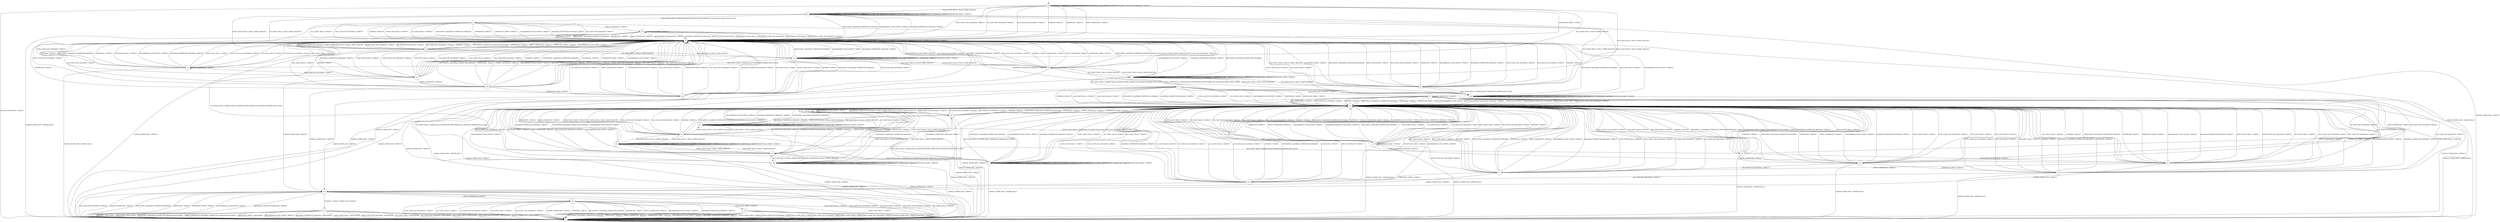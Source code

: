 digraph g {

	s0 [shape="circle" label="s0"];
	s1 [shape="circle" label="s1"];
	s2 [shape="circle" label="s2"];
	s3 [shape="circle" label="s3"];
	s4 [shape="circle" label="s4"];
	s5 [shape="circle" label="s5"];
	s6 [shape="circle" label="s6"];
	s7 [shape="circle" label="s7"];
	s8 [shape="circle" label="s8"];
	s9 [shape="circle" label="s9"];
	s10 [shape="circle" label="s10"];
	s11 [shape="circle" label="s11"];
	s12 [shape="circle" label="s12"];
	s13 [shape="circle" label="s13"];
	s14 [shape="circle" label="s14"];
	s15 [shape="circle" label="s15"];
	s16 [shape="circle" label="s16"];
	s17 [shape="circle" label="s17"];
	s18 [shape="circle" label="s18"];
	s19 [shape="circle" label="s19"];
	s20 [shape="circle" label="s20"];
	s21 [shape="circle" label="s21"];
	s22 [shape="circle" label="s22"];
	s23 [shape="circle" label="s23"];
	s24 [shape="circle" label="s24"];
	s25 [shape="circle" label="s25"];
	s26 [shape="circle" label="s26"];
	s27 [shape="circle" label="s27"];
	s28 [shape="circle" label="s28"];
	s29 [shape="circle" label="s29"];
	s30 [shape="circle" label="s30"];
	s31 [shape="circle" label="s31"];
	s32 [shape="circle" label="s32"];
	s33 [shape="circle" label="s33"];
	s34 [shape="circle" label="s34"];
	s35 [shape="circle" label="s35"];
	s36 [shape="circle" label="s36"];
	s37 [shape="circle" label="s37"];
	s0 -> s2 [label="ECDH_CLIENT_HELLO / HELLO_VERIFY_REQUEST"];
	s0 -> s5 [label="ECDH_CLIENT_KEY_EXCHANGE / TIMEOUT"];
	s0 -> s3 [label="DH_CLIENT_HELLO / HELLO_VERIFY_REQUEST"];
	s0 -> s5 [label="DH_CLIENT_KEY_EXCHANGE / TIMEOUT"];
	s0 -> s10 [label="RSA_CLIENT_HELLO / HELLO_VERIFY_REQUEST"];
	s0 -> s5 [label="RSA_CLIENT_KEY_EXCHANGE / TIMEOUT"];
	s0 -> s1 [label="CHANGE_CIPHER_SPEC / TIMEOUT"];
	s0 -> s5 [label="FINISHED / TIMEOUT"];
	s0 -> s0 [label="APPLICATION / Alert(FATAL,UNEXPECTED_MESSAGE)"];
	s0 -> s5 [label="CERTIFICATE / TIMEOUT"];
	s0 -> s5 [label="EMPTY_CERTIFICATE / TIMEOUT"];
	s0 -> s5 [label="CERTIFICATE_VERIFY / TIMEOUT"];
	s0 -> s0 [label="Alert(WARNING,CLOSE_NOTIFY) / TIMEOUT"];
	s0 -> s0 [label="Alert(FATAL,UNEXPECTED_MESSAGE) / TIMEOUT"];
	s1 -> s1 [label="ECDH_CLIENT_HELLO / TIMEOUT"];
	s1 -> s1 [label="ECDH_CLIENT_KEY_EXCHANGE / TIMEOUT"];
	s1 -> s1 [label="DH_CLIENT_HELLO / TIMEOUT"];
	s1 -> s1 [label="DH_CLIENT_KEY_EXCHANGE / TIMEOUT"];
	s1 -> s1 [label="RSA_CLIENT_HELLO / TIMEOUT"];
	s1 -> s1 [label="RSA_CLIENT_KEY_EXCHANGE / TIMEOUT"];
	s1 -> s1 [label="CHANGE_CIPHER_SPEC / TIMEOUT"];
	s1 -> s1 [label="FINISHED / TIMEOUT"];
	s1 -> s1 [label="APPLICATION / TIMEOUT"];
	s1 -> s1 [label="CERTIFICATE / TIMEOUT"];
	s1 -> s1 [label="EMPTY_CERTIFICATE / TIMEOUT"];
	s1 -> s1 [label="CERTIFICATE_VERIFY / TIMEOUT"];
	s1 -> s1 [label="Alert(WARNING,CLOSE_NOTIFY) / TIMEOUT"];
	s1 -> s1 [label="Alert(FATAL,UNEXPECTED_MESSAGE) / TIMEOUT"];
	s2 -> s4 [label="ECDH_CLIENT_HELLO / SERVER_HELLO,CERTIFICATE,ECDHE_SERVER_KEY_EXCHANGE,SERVER_HELLO_DONE"];
	s2 -> s2 [label="ECDH_CLIENT_KEY_EXCHANGE / TIMEOUT"];
	s2 -> s6 [label="DH_CLIENT_HELLO / HELLO_VERIFY_REQUEST"];
	s2 -> s2 [label="DH_CLIENT_KEY_EXCHANGE / TIMEOUT"];
	s2 -> s8 [label="RSA_CLIENT_HELLO / HELLO_VERIFY_REQUEST"];
	s2 -> s2 [label="RSA_CLIENT_KEY_EXCHANGE / TIMEOUT"];
	s2 -> s1 [label="CHANGE_CIPHER_SPEC / TIMEOUT"];
	s2 -> s2 [label="FINISHED / TIMEOUT"];
	s2 -> s5 [label="APPLICATION / Alert(FATAL,UNEXPECTED_MESSAGE)"];
	s2 -> s2 [label="CERTIFICATE / TIMEOUT"];
	s2 -> s2 [label="EMPTY_CERTIFICATE / TIMEOUT"];
	s2 -> s2 [label="CERTIFICATE_VERIFY / TIMEOUT"];
	s2 -> s5 [label="Alert(WARNING,CLOSE_NOTIFY) / TIMEOUT"];
	s2 -> s5 [label="Alert(FATAL,UNEXPECTED_MESSAGE) / TIMEOUT"];
	s3 -> s9 [label="ECDH_CLIENT_HELLO / HELLO_VERIFY_REQUEST"];
	s3 -> s3 [label="ECDH_CLIENT_KEY_EXCHANGE / TIMEOUT"];
	s3 -> s13 [label="DH_CLIENT_HELLO / SERVER_HELLO,CERTIFICATE,DHE_SERVER_KEY_EXCHANGE,SERVER_HELLO_DONE"];
	s3 -> s3 [label="DH_CLIENT_KEY_EXCHANGE / TIMEOUT"];
	s3 -> s8 [label="RSA_CLIENT_HELLO / HELLO_VERIFY_REQUEST"];
	s3 -> s3 [label="RSA_CLIENT_KEY_EXCHANGE / TIMEOUT"];
	s3 -> s1 [label="CHANGE_CIPHER_SPEC / TIMEOUT"];
	s3 -> s3 [label="FINISHED / TIMEOUT"];
	s3 -> s5 [label="APPLICATION / Alert(FATAL,UNEXPECTED_MESSAGE)"];
	s3 -> s3 [label="CERTIFICATE / TIMEOUT"];
	s3 -> s3 [label="EMPTY_CERTIFICATE / TIMEOUT"];
	s3 -> s3 [label="CERTIFICATE_VERIFY / TIMEOUT"];
	s3 -> s5 [label="Alert(WARNING,CLOSE_NOTIFY) / TIMEOUT"];
	s3 -> s5 [label="Alert(FATAL,UNEXPECTED_MESSAGE) / TIMEOUT"];
	s4 -> s5 [label="ECDH_CLIENT_HELLO / TIMEOUT"];
	s4 -> s11 [label="ECDH_CLIENT_KEY_EXCHANGE / TIMEOUT"];
	s4 -> s5 [label="DH_CLIENT_HELLO / TIMEOUT"];
	s4 -> s5 [label="DH_CLIENT_KEY_EXCHANGE / TIMEOUT"];
	s4 -> s5 [label="RSA_CLIENT_HELLO / TIMEOUT"];
	s4 -> s5 [label="RSA_CLIENT_KEY_EXCHANGE / TIMEOUT"];
	s4 -> s1 [label="CHANGE_CIPHER_SPEC / SERVER_HELLO"];
	s4 -> s5 [label="FINISHED / TIMEOUT"];
	s4 -> s5 [label="APPLICATION / Alert(FATAL,UNEXPECTED_MESSAGE)"];
	s4 -> s5 [label="CERTIFICATE / TIMEOUT"];
	s4 -> s20 [label="EMPTY_CERTIFICATE / TIMEOUT"];
	s4 -> s5 [label="CERTIFICATE_VERIFY / TIMEOUT"];
	s4 -> s5 [label="Alert(WARNING,CLOSE_NOTIFY) / TIMEOUT"];
	s4 -> s5 [label="Alert(FATAL,UNEXPECTED_MESSAGE) / TIMEOUT"];
	s5 -> s9 [label="ECDH_CLIENT_HELLO / HELLO_VERIFY_REQUEST"];
	s5 -> s5 [label="ECDH_CLIENT_KEY_EXCHANGE / TIMEOUT"];
	s5 -> s6 [label="DH_CLIENT_HELLO / HELLO_VERIFY_REQUEST"];
	s5 -> s5 [label="DH_CLIENT_KEY_EXCHANGE / TIMEOUT"];
	s5 -> s8 [label="RSA_CLIENT_HELLO / HELLO_VERIFY_REQUEST"];
	s5 -> s5 [label="RSA_CLIENT_KEY_EXCHANGE / TIMEOUT"];
	s5 -> s1 [label="CHANGE_CIPHER_SPEC / TIMEOUT"];
	s5 -> s5 [label="FINISHED / TIMEOUT"];
	s5 -> s5 [label="APPLICATION / Alert(FATAL,UNEXPECTED_MESSAGE)"];
	s5 -> s5 [label="CERTIFICATE / TIMEOUT"];
	s5 -> s5 [label="EMPTY_CERTIFICATE / TIMEOUT"];
	s5 -> s5 [label="CERTIFICATE_VERIFY / TIMEOUT"];
	s5 -> s5 [label="Alert(WARNING,CLOSE_NOTIFY) / TIMEOUT"];
	s5 -> s5 [label="Alert(FATAL,UNEXPECTED_MESSAGE) / TIMEOUT"];
	s6 -> s2 [label="ECDH_CLIENT_HELLO / HELLO_VERIFY_REQUEST"];
	s6 -> s5 [label="ECDH_CLIENT_KEY_EXCHANGE / TIMEOUT"];
	s6 -> s7 [label="DH_CLIENT_HELLO / SERVER_HELLO,CERTIFICATE,DHE_SERVER_KEY_EXCHANGE,SERVER_HELLO_DONE"];
	s6 -> s5 [label="DH_CLIENT_KEY_EXCHANGE / TIMEOUT"];
	s6 -> s10 [label="RSA_CLIENT_HELLO / HELLO_VERIFY_REQUEST"];
	s6 -> s5 [label="RSA_CLIENT_KEY_EXCHANGE / TIMEOUT"];
	s6 -> s1 [label="CHANGE_CIPHER_SPEC / TIMEOUT"];
	s6 -> s5 [label="FINISHED / TIMEOUT"];
	s6 -> s5 [label="APPLICATION / Alert(FATAL,UNEXPECTED_MESSAGE)"];
	s6 -> s5 [label="CERTIFICATE / TIMEOUT"];
	s6 -> s5 [label="EMPTY_CERTIFICATE / TIMEOUT"];
	s6 -> s5 [label="CERTIFICATE_VERIFY / TIMEOUT"];
	s6 -> s5 [label="Alert(WARNING,CLOSE_NOTIFY) / TIMEOUT"];
	s6 -> s5 [label="Alert(FATAL,UNEXPECTED_MESSAGE) / TIMEOUT"];
	s7 -> s23 [label="ECDH_CLIENT_HELLO / TIMEOUT"];
	s7 -> s7 [label="ECDH_CLIENT_KEY_EXCHANGE / TIMEOUT"];
	s7 -> s23 [label="DH_CLIENT_HELLO / TIMEOUT"];
	s7 -> s7 [label="DH_CLIENT_KEY_EXCHANGE / TIMEOUT"];
	s7 -> s23 [label="RSA_CLIENT_HELLO / TIMEOUT"];
	s7 -> s7 [label="RSA_CLIENT_KEY_EXCHANGE / TIMEOUT"];
	s7 -> s1 [label="CHANGE_CIPHER_SPEC / SERVER_HELLO"];
	s7 -> s7 [label="FINISHED / TIMEOUT"];
	s7 -> s23 [label="APPLICATION / Alert(FATAL,UNEXPECTED_MESSAGE)"];
	s7 -> s7 [label="CERTIFICATE / TIMEOUT"];
	s7 -> s7 [label="EMPTY_CERTIFICATE / TIMEOUT"];
	s7 -> s7 [label="CERTIFICATE_VERIFY / TIMEOUT"];
	s7 -> s23 [label="Alert(WARNING,CLOSE_NOTIFY) / TIMEOUT"];
	s7 -> s23 [label="Alert(FATAL,UNEXPECTED_MESSAGE) / TIMEOUT"];
	s8 -> s2 [label="ECDH_CLIENT_HELLO / HELLO_VERIFY_REQUEST"];
	s8 -> s5 [label="ECDH_CLIENT_KEY_EXCHANGE / TIMEOUT"];
	s8 -> s3 [label="DH_CLIENT_HELLO / HELLO_VERIFY_REQUEST"];
	s8 -> s5 [label="DH_CLIENT_KEY_EXCHANGE / TIMEOUT"];
	s8 -> s36 [label="RSA_CLIENT_HELLO / SERVER_HELLO,CERTIFICATE,SERVER_HELLO_DONE"];
	s8 -> s5 [label="RSA_CLIENT_KEY_EXCHANGE / TIMEOUT"];
	s8 -> s1 [label="CHANGE_CIPHER_SPEC / TIMEOUT"];
	s8 -> s5 [label="FINISHED / TIMEOUT"];
	s8 -> s5 [label="APPLICATION / Alert(FATAL,UNEXPECTED_MESSAGE)"];
	s8 -> s5 [label="CERTIFICATE / TIMEOUT"];
	s8 -> s5 [label="EMPTY_CERTIFICATE / TIMEOUT"];
	s8 -> s5 [label="CERTIFICATE_VERIFY / TIMEOUT"];
	s8 -> s5 [label="Alert(WARNING,CLOSE_NOTIFY) / TIMEOUT"];
	s8 -> s5 [label="Alert(FATAL,UNEXPECTED_MESSAGE) / TIMEOUT"];
	s9 -> s36 [label="ECDH_CLIENT_HELLO / SERVER_HELLO,CERTIFICATE,ECDHE_SERVER_KEY_EXCHANGE,SERVER_HELLO_DONE"];
	s9 -> s5 [label="ECDH_CLIENT_KEY_EXCHANGE / TIMEOUT"];
	s9 -> s3 [label="DH_CLIENT_HELLO / HELLO_VERIFY_REQUEST"];
	s9 -> s5 [label="DH_CLIENT_KEY_EXCHANGE / TIMEOUT"];
	s9 -> s10 [label="RSA_CLIENT_HELLO / HELLO_VERIFY_REQUEST"];
	s9 -> s5 [label="RSA_CLIENT_KEY_EXCHANGE / TIMEOUT"];
	s9 -> s1 [label="CHANGE_CIPHER_SPEC / TIMEOUT"];
	s9 -> s5 [label="FINISHED / TIMEOUT"];
	s9 -> s5 [label="APPLICATION / Alert(FATAL,UNEXPECTED_MESSAGE)"];
	s9 -> s5 [label="CERTIFICATE / TIMEOUT"];
	s9 -> s5 [label="EMPTY_CERTIFICATE / TIMEOUT"];
	s9 -> s5 [label="CERTIFICATE_VERIFY / TIMEOUT"];
	s9 -> s5 [label="Alert(WARNING,CLOSE_NOTIFY) / TIMEOUT"];
	s9 -> s5 [label="Alert(FATAL,UNEXPECTED_MESSAGE) / TIMEOUT"];
	s10 -> s9 [label="ECDH_CLIENT_HELLO / HELLO_VERIFY_REQUEST"];
	s10 -> s10 [label="ECDH_CLIENT_KEY_EXCHANGE / TIMEOUT"];
	s10 -> s6 [label="DH_CLIENT_HELLO / HELLO_VERIFY_REQUEST"];
	s10 -> s10 [label="DH_CLIENT_KEY_EXCHANGE / TIMEOUT"];
	s10 -> s12 [label="RSA_CLIENT_HELLO / SERVER_HELLO,CERTIFICATE,SERVER_HELLO_DONE"];
	s10 -> s10 [label="RSA_CLIENT_KEY_EXCHANGE / TIMEOUT"];
	s10 -> s1 [label="CHANGE_CIPHER_SPEC / TIMEOUT"];
	s10 -> s10 [label="FINISHED / TIMEOUT"];
	s10 -> s5 [label="APPLICATION / Alert(FATAL,UNEXPECTED_MESSAGE)"];
	s10 -> s10 [label="CERTIFICATE / TIMEOUT"];
	s10 -> s10 [label="EMPTY_CERTIFICATE / TIMEOUT"];
	s10 -> s10 [label="CERTIFICATE_VERIFY / TIMEOUT"];
	s10 -> s5 [label="Alert(WARNING,CLOSE_NOTIFY) / TIMEOUT"];
	s10 -> s5 [label="Alert(FATAL,UNEXPECTED_MESSAGE) / TIMEOUT"];
	s11 -> s5 [label="ECDH_CLIENT_HELLO / TIMEOUT"];
	s11 -> s5 [label="ECDH_CLIENT_KEY_EXCHANGE / TIMEOUT"];
	s11 -> s5 [label="DH_CLIENT_HELLO / TIMEOUT"];
	s11 -> s5 [label="DH_CLIENT_KEY_EXCHANGE / TIMEOUT"];
	s11 -> s5 [label="RSA_CLIENT_HELLO / TIMEOUT"];
	s11 -> s5 [label="RSA_CLIENT_KEY_EXCHANGE / TIMEOUT"];
	s11 -> s14 [label="CHANGE_CIPHER_SPEC / TIMEOUT"];
	s11 -> s5 [label="FINISHED / TIMEOUT"];
	s11 -> s5 [label="APPLICATION / Alert(FATAL,UNEXPECTED_MESSAGE)"];
	s11 -> s5 [label="CERTIFICATE / TIMEOUT"];
	s11 -> s29 [label="EMPTY_CERTIFICATE / TIMEOUT"];
	s11 -> s5 [label="CERTIFICATE_VERIFY / TIMEOUT"];
	s11 -> s5 [label="Alert(WARNING,CLOSE_NOTIFY) / TIMEOUT"];
	s11 -> s5 [label="Alert(FATAL,UNEXPECTED_MESSAGE) / TIMEOUT"];
	s12 -> s5 [label="ECDH_CLIENT_HELLO / TIMEOUT"];
	s12 -> s5 [label="ECDH_CLIENT_KEY_EXCHANGE / TIMEOUT"];
	s12 -> s5 [label="DH_CLIENT_HELLO / TIMEOUT"];
	s12 -> s5 [label="DH_CLIENT_KEY_EXCHANGE / TIMEOUT"];
	s12 -> s5 [label="RSA_CLIENT_HELLO / TIMEOUT"];
	s12 -> s11 [label="RSA_CLIENT_KEY_EXCHANGE / TIMEOUT"];
	s12 -> s1 [label="CHANGE_CIPHER_SPEC / SERVER_HELLO"];
	s12 -> s5 [label="FINISHED / TIMEOUT"];
	s12 -> s5 [label="APPLICATION / Alert(FATAL,UNEXPECTED_MESSAGE)"];
	s12 -> s5 [label="CERTIFICATE / TIMEOUT"];
	s12 -> s12 [label="EMPTY_CERTIFICATE / TIMEOUT"];
	s12 -> s5 [label="CERTIFICATE_VERIFY / TIMEOUT"];
	s12 -> s5 [label="Alert(WARNING,CLOSE_NOTIFY) / TIMEOUT"];
	s12 -> s5 [label="Alert(FATAL,UNEXPECTED_MESSAGE) / TIMEOUT"];
	s13 -> s23 [label="ECDH_CLIENT_HELLO / TIMEOUT"];
	s13 -> s23 [label="ECDH_CLIENT_KEY_EXCHANGE / TIMEOUT"];
	s13 -> s23 [label="DH_CLIENT_HELLO / TIMEOUT"];
	s13 -> s31 [label="DH_CLIENT_KEY_EXCHANGE / TIMEOUT"];
	s13 -> s23 [label="RSA_CLIENT_HELLO / TIMEOUT"];
	s13 -> s17 [label="RSA_CLIENT_KEY_EXCHANGE / TIMEOUT"];
	s13 -> s1 [label="CHANGE_CIPHER_SPEC / SERVER_HELLO"];
	s13 -> s23 [label="FINISHED / TIMEOUT"];
	s13 -> s23 [label="APPLICATION / Alert(FATAL,UNEXPECTED_MESSAGE)"];
	s13 -> s23 [label="CERTIFICATE / TIMEOUT"];
	s13 -> s18 [label="EMPTY_CERTIFICATE / TIMEOUT"];
	s13 -> s23 [label="CERTIFICATE_VERIFY / TIMEOUT"];
	s13 -> s23 [label="Alert(WARNING,CLOSE_NOTIFY) / TIMEOUT"];
	s13 -> s23 [label="Alert(FATAL,UNEXPECTED_MESSAGE) / TIMEOUT"];
	s14 -> s1 [label="ECDH_CLIENT_HELLO / TIMEOUT"];
	s14 -> s1 [label="ECDH_CLIENT_KEY_EXCHANGE / TIMEOUT"];
	s14 -> s1 [label="DH_CLIENT_HELLO / TIMEOUT"];
	s14 -> s1 [label="DH_CLIENT_KEY_EXCHANGE / TIMEOUT"];
	s14 -> s1 [label="RSA_CLIENT_HELLO / TIMEOUT"];
	s14 -> s1 [label="RSA_CLIENT_KEY_EXCHANGE / TIMEOUT"];
	s14 -> s1 [label="CHANGE_CIPHER_SPEC / TIMEOUT"];
	s14 -> s15 [label="FINISHED / CHANGE_CIPHER_SPEC,FINISHED"];
	s14 -> s1 [label="APPLICATION / Alert(FATAL,UNEXPECTED_MESSAGE)"];
	s14 -> s1 [label="CERTIFICATE / TIMEOUT"];
	s14 -> s16 [label="EMPTY_CERTIFICATE / TIMEOUT"];
	s14 -> s1 [label="CERTIFICATE_VERIFY / TIMEOUT"];
	s14 -> s1 [label="Alert(WARNING,CLOSE_NOTIFY) / TIMEOUT"];
	s14 -> s1 [label="Alert(FATAL,UNEXPECTED_MESSAGE) / TIMEOUT"];
	s15 -> s1 [label="ECDH_CLIENT_HELLO / APPLICATION"];
	s15 -> s1 [label="ECDH_CLIENT_KEY_EXCHANGE / APPLICATION"];
	s15 -> s1 [label="DH_CLIENT_HELLO / APPLICATION"];
	s15 -> s1 [label="DH_CLIENT_KEY_EXCHANGE / APPLICATION"];
	s15 -> s1 [label="RSA_CLIENT_HELLO / APPLICATION"];
	s15 -> s1 [label="RSA_CLIENT_KEY_EXCHANGE / APPLICATION"];
	s15 -> s1 [label="CHANGE_CIPHER_SPEC / APPLICATION"];
	s15 -> s1 [label="FINISHED / APPLICATION"];
	s15 -> s1 [label="APPLICATION / APPLICATION"];
	s15 -> s1 [label="CERTIFICATE / Alert(FATAL,UNEXPECTED_MESSAGE),APPLICATION"];
	s15 -> s1 [label="EMPTY_CERTIFICATE / Alert(FATAL,UNEXPECTED_MESSAGE),APPLICATION"];
	s15 -> s1 [label="CERTIFICATE_VERIFY / APPLICATION"];
	s15 -> s1 [label="Alert(WARNING,CLOSE_NOTIFY) / TIMEOUT"];
	s15 -> s1 [label="Alert(FATAL,UNEXPECTED_MESSAGE) / APPLICATION"];
	s16 -> s1 [label="ECDH_CLIENT_HELLO / TIMEOUT"];
	s16 -> s1 [label="ECDH_CLIENT_KEY_EXCHANGE / TIMEOUT"];
	s16 -> s1 [label="DH_CLIENT_HELLO / TIMEOUT"];
	s16 -> s1 [label="DH_CLIENT_KEY_EXCHANGE / TIMEOUT"];
	s16 -> s1 [label="RSA_CLIENT_HELLO / TIMEOUT"];
	s16 -> s1 [label="RSA_CLIENT_KEY_EXCHANGE / TIMEOUT"];
	s16 -> s1 [label="CHANGE_CIPHER_SPEC / TIMEOUT"];
	s16 -> s1 [label="FINISHED / TIMEOUT"];
	s16 -> s1 [label="APPLICATION / Alert(FATAL,UNEXPECTED_MESSAGE)"];
	s16 -> s1 [label="CERTIFICATE / TIMEOUT"];
	s16 -> s1 [label="EMPTY_CERTIFICATE / TIMEOUT"];
	s16 -> s19 [label="CERTIFICATE_VERIFY / TIMEOUT"];
	s16 -> s1 [label="Alert(WARNING,CLOSE_NOTIFY) / TIMEOUT"];
	s16 -> s1 [label="Alert(FATAL,UNEXPECTED_MESSAGE) / TIMEOUT"];
	s17 -> s23 [label="ECDH_CLIENT_HELLO / TIMEOUT"];
	s17 -> s23 [label="ECDH_CLIENT_KEY_EXCHANGE / TIMEOUT"];
	s17 -> s23 [label="DH_CLIENT_HELLO / TIMEOUT"];
	s17 -> s23 [label="DH_CLIENT_KEY_EXCHANGE / TIMEOUT"];
	s17 -> s23 [label="RSA_CLIENT_HELLO / TIMEOUT"];
	s17 -> s23 [label="RSA_CLIENT_KEY_EXCHANGE / TIMEOUT"];
	s17 -> s1 [label="CHANGE_CIPHER_SPEC / TIMEOUT"];
	s17 -> s23 [label="FINISHED / TIMEOUT"];
	s17 -> s23 [label="APPLICATION / Alert(FATAL,UNEXPECTED_MESSAGE)"];
	s17 -> s23 [label="CERTIFICATE / TIMEOUT"];
	s17 -> s17 [label="EMPTY_CERTIFICATE / TIMEOUT"];
	s17 -> s23 [label="CERTIFICATE_VERIFY / TIMEOUT"];
	s17 -> s23 [label="Alert(WARNING,CLOSE_NOTIFY) / TIMEOUT"];
	s17 -> s23 [label="Alert(FATAL,UNEXPECTED_MESSAGE) / TIMEOUT"];
	s18 -> s23 [label="ECDH_CLIENT_HELLO / TIMEOUT"];
	s18 -> s23 [label="ECDH_CLIENT_KEY_EXCHANGE / TIMEOUT"];
	s18 -> s23 [label="DH_CLIENT_HELLO / TIMEOUT"];
	s18 -> s32 [label="DH_CLIENT_KEY_EXCHANGE / TIMEOUT"];
	s18 -> s23 [label="RSA_CLIENT_HELLO / TIMEOUT"];
	s18 -> s17 [label="RSA_CLIENT_KEY_EXCHANGE / TIMEOUT"];
	s18 -> s1 [label="CHANGE_CIPHER_SPEC / SERVER_HELLO"];
	s18 -> s23 [label="FINISHED / TIMEOUT"];
	s18 -> s23 [label="APPLICATION / Alert(FATAL,UNEXPECTED_MESSAGE)"];
	s18 -> s23 [label="CERTIFICATE / TIMEOUT"];
	s18 -> s23 [label="EMPTY_CERTIFICATE / TIMEOUT"];
	s18 -> s21 [label="CERTIFICATE_VERIFY / TIMEOUT"];
	s18 -> s23 [label="Alert(WARNING,CLOSE_NOTIFY) / TIMEOUT"];
	s18 -> s23 [label="Alert(FATAL,UNEXPECTED_MESSAGE) / TIMEOUT"];
	s19 -> s1 [label="ECDH_CLIENT_HELLO / TIMEOUT"];
	s19 -> s1 [label="ECDH_CLIENT_KEY_EXCHANGE / TIMEOUT"];
	s19 -> s1 [label="DH_CLIENT_HELLO / TIMEOUT"];
	s19 -> s1 [label="DH_CLIENT_KEY_EXCHANGE / TIMEOUT"];
	s19 -> s1 [label="RSA_CLIENT_HELLO / TIMEOUT"];
	s19 -> s1 [label="RSA_CLIENT_KEY_EXCHANGE / TIMEOUT"];
	s19 -> s1 [label="CHANGE_CIPHER_SPEC / TIMEOUT"];
	s19 -> s1 [label="FINISHED / TIMEOUT"];
	s19 -> s1 [label="APPLICATION / Alert(FATAL,UNEXPECTED_MESSAGE)"];
	s19 -> s1 [label="CERTIFICATE / TIMEOUT"];
	s19 -> s1 [label="EMPTY_CERTIFICATE / TIMEOUT"];
	s19 -> s1 [label="CERTIFICATE_VERIFY / TIMEOUT"];
	s19 -> s1 [label="Alert(WARNING,CLOSE_NOTIFY) / TIMEOUT"];
	s19 -> s1 [label="Alert(FATAL,UNEXPECTED_MESSAGE) / TIMEOUT"];
	s20 -> s5 [label="ECDH_CLIENT_HELLO / TIMEOUT"];
	s20 -> s29 [label="ECDH_CLIENT_KEY_EXCHANGE / TIMEOUT"];
	s20 -> s5 [label="DH_CLIENT_HELLO / TIMEOUT"];
	s20 -> s5 [label="DH_CLIENT_KEY_EXCHANGE / TIMEOUT"];
	s20 -> s5 [label="RSA_CLIENT_HELLO / TIMEOUT"];
	s20 -> s5 [label="RSA_CLIENT_KEY_EXCHANGE / TIMEOUT"];
	s20 -> s1 [label="CHANGE_CIPHER_SPEC / SERVER_HELLO"];
	s20 -> s5 [label="FINISHED / TIMEOUT"];
	s20 -> s5 [label="APPLICATION / Alert(FATAL,UNEXPECTED_MESSAGE)"];
	s20 -> s5 [label="CERTIFICATE / TIMEOUT"];
	s20 -> s5 [label="EMPTY_CERTIFICATE / TIMEOUT"];
	s20 -> s20 [label="CERTIFICATE_VERIFY / TIMEOUT"];
	s20 -> s5 [label="Alert(WARNING,CLOSE_NOTIFY) / TIMEOUT"];
	s20 -> s5 [label="Alert(FATAL,UNEXPECTED_MESSAGE) / TIMEOUT"];
	s21 -> s23 [label="ECDH_CLIENT_HELLO / TIMEOUT"];
	s21 -> s23 [label="ECDH_CLIENT_KEY_EXCHANGE / TIMEOUT"];
	s21 -> s23 [label="DH_CLIENT_HELLO / TIMEOUT"];
	s21 -> s22 [label="DH_CLIENT_KEY_EXCHANGE / TIMEOUT"];
	s21 -> s23 [label="RSA_CLIENT_HELLO / TIMEOUT"];
	s21 -> s17 [label="RSA_CLIENT_KEY_EXCHANGE / TIMEOUT"];
	s21 -> s1 [label="CHANGE_CIPHER_SPEC / SERVER_HELLO"];
	s21 -> s23 [label="FINISHED / TIMEOUT"];
	s21 -> s23 [label="APPLICATION / Alert(FATAL,UNEXPECTED_MESSAGE)"];
	s21 -> s23 [label="CERTIFICATE / TIMEOUT"];
	s21 -> s23 [label="EMPTY_CERTIFICATE / TIMEOUT"];
	s21 -> s23 [label="CERTIFICATE_VERIFY / TIMEOUT"];
	s21 -> s23 [label="Alert(WARNING,CLOSE_NOTIFY) / TIMEOUT"];
	s21 -> s23 [label="Alert(FATAL,UNEXPECTED_MESSAGE) / TIMEOUT"];
	s22 -> s23 [label="ECDH_CLIENT_HELLO / TIMEOUT"];
	s22 -> s23 [label="ECDH_CLIENT_KEY_EXCHANGE / TIMEOUT"];
	s22 -> s23 [label="DH_CLIENT_HELLO / TIMEOUT"];
	s22 -> s23 [label="DH_CLIENT_KEY_EXCHANGE / TIMEOUT"];
	s22 -> s23 [label="RSA_CLIENT_HELLO / TIMEOUT"];
	s22 -> s23 [label="RSA_CLIENT_KEY_EXCHANGE / TIMEOUT"];
	s22 -> s14 [label="CHANGE_CIPHER_SPEC / TIMEOUT"];
	s22 -> s23 [label="FINISHED / TIMEOUT"];
	s22 -> s23 [label="APPLICATION / Alert(FATAL,UNEXPECTED_MESSAGE)"];
	s22 -> s23 [label="CERTIFICATE / TIMEOUT"];
	s22 -> s23 [label="EMPTY_CERTIFICATE / TIMEOUT"];
	s22 -> s23 [label="CERTIFICATE_VERIFY / TIMEOUT"];
	s22 -> s23 [label="Alert(WARNING,CLOSE_NOTIFY) / TIMEOUT"];
	s22 -> s23 [label="Alert(FATAL,UNEXPECTED_MESSAGE) / TIMEOUT"];
	s23 -> s27 [label="ECDH_CLIENT_HELLO / HELLO_VERIFY_REQUEST"];
	s23 -> s23 [label="ECDH_CLIENT_KEY_EXCHANGE / TIMEOUT"];
	s23 -> s25 [label="DH_CLIENT_HELLO / HELLO_VERIFY_REQUEST"];
	s23 -> s23 [label="DH_CLIENT_KEY_EXCHANGE / TIMEOUT"];
	s23 -> s24 [label="RSA_CLIENT_HELLO / HELLO_VERIFY_REQUEST"];
	s23 -> s23 [label="RSA_CLIENT_KEY_EXCHANGE / TIMEOUT"];
	s23 -> s1 [label="CHANGE_CIPHER_SPEC / TIMEOUT"];
	s23 -> s23 [label="FINISHED / TIMEOUT"];
	s23 -> s23 [label="APPLICATION / Alert(FATAL,UNEXPECTED_MESSAGE)"];
	s23 -> s23 [label="CERTIFICATE / TIMEOUT"];
	s23 -> s23 [label="EMPTY_CERTIFICATE / TIMEOUT"];
	s23 -> s23 [label="CERTIFICATE_VERIFY / TIMEOUT"];
	s23 -> s23 [label="Alert(WARNING,CLOSE_NOTIFY) / TIMEOUT"];
	s23 -> s23 [label="Alert(FATAL,UNEXPECTED_MESSAGE) / TIMEOUT"];
	s24 -> s33 [label="ECDH_CLIENT_HELLO / HELLO_VERIFY_REQUEST"];
	s24 -> s23 [label="ECDH_CLIENT_KEY_EXCHANGE / TIMEOUT"];
	s24 -> s28 [label="DH_CLIENT_HELLO / HELLO_VERIFY_REQUEST"];
	s24 -> s23 [label="DH_CLIENT_KEY_EXCHANGE / TIMEOUT"];
	s24 -> s7 [label="RSA_CLIENT_HELLO / SERVER_HELLO,CERTIFICATE,SERVER_HELLO_DONE"];
	s24 -> s23 [label="RSA_CLIENT_KEY_EXCHANGE / TIMEOUT"];
	s24 -> s1 [label="CHANGE_CIPHER_SPEC / TIMEOUT"];
	s24 -> s23 [label="FINISHED / TIMEOUT"];
	s24 -> s23 [label="APPLICATION / Alert(FATAL,UNEXPECTED_MESSAGE)"];
	s24 -> s23 [label="CERTIFICATE / TIMEOUT"];
	s24 -> s23 [label="EMPTY_CERTIFICATE / TIMEOUT"];
	s24 -> s23 [label="CERTIFICATE_VERIFY / TIMEOUT"];
	s24 -> s23 [label="Alert(WARNING,CLOSE_NOTIFY) / TIMEOUT"];
	s24 -> s23 [label="Alert(FATAL,UNEXPECTED_MESSAGE) / TIMEOUT"];
	s25 -> s33 [label="ECDH_CLIENT_HELLO / HELLO_VERIFY_REQUEST"];
	s25 -> s23 [label="ECDH_CLIENT_KEY_EXCHANGE / TIMEOUT"];
	s25 -> s7 [label="DH_CLIENT_HELLO / SERVER_HELLO,CERTIFICATE,DHE_SERVER_KEY_EXCHANGE,SERVER_HELLO_DONE"];
	s25 -> s23 [label="DH_CLIENT_KEY_EXCHANGE / TIMEOUT"];
	s25 -> s26 [label="RSA_CLIENT_HELLO / HELLO_VERIFY_REQUEST"];
	s25 -> s23 [label="RSA_CLIENT_KEY_EXCHANGE / TIMEOUT"];
	s25 -> s1 [label="CHANGE_CIPHER_SPEC / TIMEOUT"];
	s25 -> s23 [label="FINISHED / TIMEOUT"];
	s25 -> s23 [label="APPLICATION / Alert(FATAL,UNEXPECTED_MESSAGE)"];
	s25 -> s23 [label="CERTIFICATE / TIMEOUT"];
	s25 -> s23 [label="EMPTY_CERTIFICATE / TIMEOUT"];
	s25 -> s23 [label="CERTIFICATE_VERIFY / TIMEOUT"];
	s25 -> s23 [label="Alert(WARNING,CLOSE_NOTIFY) / TIMEOUT"];
	s25 -> s23 [label="Alert(FATAL,UNEXPECTED_MESSAGE) / TIMEOUT"];
	s26 -> s27 [label="ECDH_CLIENT_HELLO / HELLO_VERIFY_REQUEST"];
	s26 -> s26 [label="ECDH_CLIENT_KEY_EXCHANGE / TIMEOUT"];
	s26 -> s25 [label="DH_CLIENT_HELLO / HELLO_VERIFY_REQUEST"];
	s26 -> s26 [label="DH_CLIENT_KEY_EXCHANGE / TIMEOUT"];
	s26 -> s37 [label="RSA_CLIENT_HELLO / SERVER_HELLO,CERTIFICATE,SERVER_HELLO_DONE"];
	s26 -> s26 [label="RSA_CLIENT_KEY_EXCHANGE / TIMEOUT"];
	s26 -> s1 [label="CHANGE_CIPHER_SPEC / TIMEOUT"];
	s26 -> s26 [label="FINISHED / TIMEOUT"];
	s26 -> s23 [label="APPLICATION / Alert(FATAL,UNEXPECTED_MESSAGE)"];
	s26 -> s26 [label="CERTIFICATE / TIMEOUT"];
	s26 -> s26 [label="EMPTY_CERTIFICATE / TIMEOUT"];
	s26 -> s26 [label="CERTIFICATE_VERIFY / TIMEOUT"];
	s26 -> s23 [label="Alert(WARNING,CLOSE_NOTIFY) / TIMEOUT"];
	s26 -> s23 [label="Alert(FATAL,UNEXPECTED_MESSAGE) / TIMEOUT"];
	s27 -> s7 [label="ECDH_CLIENT_HELLO / SERVER_HELLO,CERTIFICATE,ECDHE_SERVER_KEY_EXCHANGE,SERVER_HELLO_DONE"];
	s27 -> s23 [label="ECDH_CLIENT_KEY_EXCHANGE / TIMEOUT"];
	s27 -> s28 [label="DH_CLIENT_HELLO / HELLO_VERIFY_REQUEST"];
	s27 -> s23 [label="DH_CLIENT_KEY_EXCHANGE / TIMEOUT"];
	s27 -> s26 [label="RSA_CLIENT_HELLO / HELLO_VERIFY_REQUEST"];
	s27 -> s23 [label="RSA_CLIENT_KEY_EXCHANGE / TIMEOUT"];
	s27 -> s1 [label="CHANGE_CIPHER_SPEC / TIMEOUT"];
	s27 -> s23 [label="FINISHED / TIMEOUT"];
	s27 -> s23 [label="APPLICATION / Alert(FATAL,UNEXPECTED_MESSAGE)"];
	s27 -> s23 [label="CERTIFICATE / TIMEOUT"];
	s27 -> s23 [label="EMPTY_CERTIFICATE / TIMEOUT"];
	s27 -> s23 [label="CERTIFICATE_VERIFY / TIMEOUT"];
	s27 -> s23 [label="Alert(WARNING,CLOSE_NOTIFY) / TIMEOUT"];
	s27 -> s23 [label="Alert(FATAL,UNEXPECTED_MESSAGE) / TIMEOUT"];
	s28 -> s27 [label="ECDH_CLIENT_HELLO / HELLO_VERIFY_REQUEST"];
	s28 -> s28 [label="ECDH_CLIENT_KEY_EXCHANGE / TIMEOUT"];
	s28 -> s13 [label="DH_CLIENT_HELLO / SERVER_HELLO,CERTIFICATE,DHE_SERVER_KEY_EXCHANGE,SERVER_HELLO_DONE"];
	s28 -> s28 [label="DH_CLIENT_KEY_EXCHANGE / TIMEOUT"];
	s28 -> s24 [label="RSA_CLIENT_HELLO / HELLO_VERIFY_REQUEST"];
	s28 -> s28 [label="RSA_CLIENT_KEY_EXCHANGE / TIMEOUT"];
	s28 -> s1 [label="CHANGE_CIPHER_SPEC / TIMEOUT"];
	s28 -> s28 [label="FINISHED / TIMEOUT"];
	s28 -> s23 [label="APPLICATION / Alert(FATAL,UNEXPECTED_MESSAGE)"];
	s28 -> s28 [label="CERTIFICATE / TIMEOUT"];
	s28 -> s28 [label="EMPTY_CERTIFICATE / TIMEOUT"];
	s28 -> s28 [label="CERTIFICATE_VERIFY / TIMEOUT"];
	s28 -> s23 [label="Alert(WARNING,CLOSE_NOTIFY) / TIMEOUT"];
	s28 -> s23 [label="Alert(FATAL,UNEXPECTED_MESSAGE) / TIMEOUT"];
	s29 -> s5 [label="ECDH_CLIENT_HELLO / TIMEOUT"];
	s29 -> s5 [label="ECDH_CLIENT_KEY_EXCHANGE / TIMEOUT"];
	s29 -> s5 [label="DH_CLIENT_HELLO / TIMEOUT"];
	s29 -> s5 [label="DH_CLIENT_KEY_EXCHANGE / TIMEOUT"];
	s29 -> s5 [label="RSA_CLIENT_HELLO / TIMEOUT"];
	s29 -> s5 [label="RSA_CLIENT_KEY_EXCHANGE / TIMEOUT"];
	s29 -> s14 [label="CHANGE_CIPHER_SPEC / TIMEOUT"];
	s29 -> s5 [label="FINISHED / TIMEOUT"];
	s29 -> s5 [label="APPLICATION / Alert(FATAL,UNEXPECTED_MESSAGE)"];
	s29 -> s5 [label="CERTIFICATE / TIMEOUT"];
	s29 -> s5 [label="EMPTY_CERTIFICATE / TIMEOUT"];
	s29 -> s30 [label="CERTIFICATE_VERIFY / TIMEOUT"];
	s29 -> s5 [label="Alert(WARNING,CLOSE_NOTIFY) / TIMEOUT"];
	s29 -> s5 [label="Alert(FATAL,UNEXPECTED_MESSAGE) / TIMEOUT"];
	s30 -> s5 [label="ECDH_CLIENT_HELLO / TIMEOUT"];
	s30 -> s5 [label="ECDH_CLIENT_KEY_EXCHANGE / TIMEOUT"];
	s30 -> s5 [label="DH_CLIENT_HELLO / TIMEOUT"];
	s30 -> s5 [label="DH_CLIENT_KEY_EXCHANGE / TIMEOUT"];
	s30 -> s5 [label="RSA_CLIENT_HELLO / TIMEOUT"];
	s30 -> s5 [label="RSA_CLIENT_KEY_EXCHANGE / TIMEOUT"];
	s30 -> s14 [label="CHANGE_CIPHER_SPEC / TIMEOUT"];
	s30 -> s5 [label="FINISHED / TIMEOUT"];
	s30 -> s5 [label="APPLICATION / Alert(FATAL,UNEXPECTED_MESSAGE)"];
	s30 -> s5 [label="CERTIFICATE / TIMEOUT"];
	s30 -> s5 [label="EMPTY_CERTIFICATE / TIMEOUT"];
	s30 -> s5 [label="CERTIFICATE_VERIFY / TIMEOUT"];
	s30 -> s5 [label="Alert(WARNING,CLOSE_NOTIFY) / TIMEOUT"];
	s30 -> s5 [label="Alert(FATAL,UNEXPECTED_MESSAGE) / TIMEOUT"];
	s31 -> s23 [label="ECDH_CLIENT_HELLO / TIMEOUT"];
	s31 -> s23 [label="ECDH_CLIENT_KEY_EXCHANGE / TIMEOUT"];
	s31 -> s23 [label="DH_CLIENT_HELLO / TIMEOUT"];
	s31 -> s23 [label="DH_CLIENT_KEY_EXCHANGE / TIMEOUT"];
	s31 -> s23 [label="RSA_CLIENT_HELLO / TIMEOUT"];
	s31 -> s23 [label="RSA_CLIENT_KEY_EXCHANGE / TIMEOUT"];
	s31 -> s14 [label="CHANGE_CIPHER_SPEC / TIMEOUT"];
	s31 -> s23 [label="FINISHED / TIMEOUT"];
	s31 -> s23 [label="APPLICATION / Alert(FATAL,UNEXPECTED_MESSAGE)"];
	s31 -> s23 [label="CERTIFICATE / TIMEOUT"];
	s31 -> s32 [label="EMPTY_CERTIFICATE / TIMEOUT"];
	s31 -> s23 [label="CERTIFICATE_VERIFY / TIMEOUT"];
	s31 -> s23 [label="Alert(WARNING,CLOSE_NOTIFY) / TIMEOUT"];
	s31 -> s23 [label="Alert(FATAL,UNEXPECTED_MESSAGE) / TIMEOUT"];
	s32 -> s23 [label="ECDH_CLIENT_HELLO / TIMEOUT"];
	s32 -> s23 [label="ECDH_CLIENT_KEY_EXCHANGE / TIMEOUT"];
	s32 -> s23 [label="DH_CLIENT_HELLO / TIMEOUT"];
	s32 -> s23 [label="DH_CLIENT_KEY_EXCHANGE / TIMEOUT"];
	s32 -> s23 [label="RSA_CLIENT_HELLO / TIMEOUT"];
	s32 -> s23 [label="RSA_CLIENT_KEY_EXCHANGE / TIMEOUT"];
	s32 -> s14 [label="CHANGE_CIPHER_SPEC / TIMEOUT"];
	s32 -> s23 [label="FINISHED / TIMEOUT"];
	s32 -> s23 [label="APPLICATION / Alert(FATAL,UNEXPECTED_MESSAGE)"];
	s32 -> s23 [label="CERTIFICATE / TIMEOUT"];
	s32 -> s23 [label="EMPTY_CERTIFICATE / TIMEOUT"];
	s32 -> s22 [label="CERTIFICATE_VERIFY / TIMEOUT"];
	s32 -> s23 [label="Alert(WARNING,CLOSE_NOTIFY) / TIMEOUT"];
	s32 -> s23 [label="Alert(FATAL,UNEXPECTED_MESSAGE) / TIMEOUT"];
	s33 -> s34 [label="ECDH_CLIENT_HELLO / SERVER_HELLO,CERTIFICATE,ECDHE_SERVER_KEY_EXCHANGE,SERVER_HELLO_DONE"];
	s33 -> s33 [label="ECDH_CLIENT_KEY_EXCHANGE / TIMEOUT"];
	s33 -> s25 [label="DH_CLIENT_HELLO / HELLO_VERIFY_REQUEST"];
	s33 -> s33 [label="DH_CLIENT_KEY_EXCHANGE / TIMEOUT"];
	s33 -> s24 [label="RSA_CLIENT_HELLO / HELLO_VERIFY_REQUEST"];
	s33 -> s33 [label="RSA_CLIENT_KEY_EXCHANGE / TIMEOUT"];
	s33 -> s1 [label="CHANGE_CIPHER_SPEC / TIMEOUT"];
	s33 -> s33 [label="FINISHED / TIMEOUT"];
	s33 -> s23 [label="APPLICATION / Alert(FATAL,UNEXPECTED_MESSAGE)"];
	s33 -> s33 [label="CERTIFICATE / TIMEOUT"];
	s33 -> s33 [label="EMPTY_CERTIFICATE / TIMEOUT"];
	s33 -> s33 [label="CERTIFICATE_VERIFY / TIMEOUT"];
	s33 -> s23 [label="Alert(WARNING,CLOSE_NOTIFY) / TIMEOUT"];
	s33 -> s23 [label="Alert(FATAL,UNEXPECTED_MESSAGE) / TIMEOUT"];
	s34 -> s23 [label="ECDH_CLIENT_HELLO / TIMEOUT"];
	s34 -> s31 [label="ECDH_CLIENT_KEY_EXCHANGE / TIMEOUT"];
	s34 -> s23 [label="DH_CLIENT_HELLO / TIMEOUT"];
	s34 -> s23 [label="DH_CLIENT_KEY_EXCHANGE / TIMEOUT"];
	s34 -> s23 [label="RSA_CLIENT_HELLO / TIMEOUT"];
	s34 -> s23 [label="RSA_CLIENT_KEY_EXCHANGE / TIMEOUT"];
	s34 -> s1 [label="CHANGE_CIPHER_SPEC / SERVER_HELLO"];
	s34 -> s23 [label="FINISHED / TIMEOUT"];
	s34 -> s23 [label="APPLICATION / Alert(FATAL,UNEXPECTED_MESSAGE)"];
	s34 -> s23 [label="CERTIFICATE / TIMEOUT"];
	s34 -> s35 [label="EMPTY_CERTIFICATE / TIMEOUT"];
	s34 -> s23 [label="CERTIFICATE_VERIFY / TIMEOUT"];
	s34 -> s23 [label="Alert(WARNING,CLOSE_NOTIFY) / TIMEOUT"];
	s34 -> s23 [label="Alert(FATAL,UNEXPECTED_MESSAGE) / TIMEOUT"];
	s35 -> s23 [label="ECDH_CLIENT_HELLO / TIMEOUT"];
	s35 -> s32 [label="ECDH_CLIENT_KEY_EXCHANGE / TIMEOUT"];
	s35 -> s23 [label="DH_CLIENT_HELLO / TIMEOUT"];
	s35 -> s23 [label="DH_CLIENT_KEY_EXCHANGE / TIMEOUT"];
	s35 -> s23 [label="RSA_CLIENT_HELLO / TIMEOUT"];
	s35 -> s23 [label="RSA_CLIENT_KEY_EXCHANGE / TIMEOUT"];
	s35 -> s1 [label="CHANGE_CIPHER_SPEC / SERVER_HELLO"];
	s35 -> s23 [label="FINISHED / TIMEOUT"];
	s35 -> s23 [label="APPLICATION / Alert(FATAL,UNEXPECTED_MESSAGE)"];
	s35 -> s23 [label="CERTIFICATE / TIMEOUT"];
	s35 -> s23 [label="EMPTY_CERTIFICATE / TIMEOUT"];
	s35 -> s35 [label="CERTIFICATE_VERIFY / TIMEOUT"];
	s35 -> s23 [label="Alert(WARNING,CLOSE_NOTIFY) / TIMEOUT"];
	s35 -> s23 [label="Alert(FATAL,UNEXPECTED_MESSAGE) / TIMEOUT"];
	s36 -> s5 [label="ECDH_CLIENT_HELLO / TIMEOUT"];
	s36 -> s36 [label="ECDH_CLIENT_KEY_EXCHANGE / TIMEOUT"];
	s36 -> s5 [label="DH_CLIENT_HELLO / TIMEOUT"];
	s36 -> s36 [label="DH_CLIENT_KEY_EXCHANGE / TIMEOUT"];
	s36 -> s5 [label="RSA_CLIENT_HELLO / TIMEOUT"];
	s36 -> s36 [label="RSA_CLIENT_KEY_EXCHANGE / TIMEOUT"];
	s36 -> s1 [label="CHANGE_CIPHER_SPEC / SERVER_HELLO"];
	s36 -> s36 [label="FINISHED / TIMEOUT"];
	s36 -> s5 [label="APPLICATION / Alert(FATAL,UNEXPECTED_MESSAGE)"];
	s36 -> s36 [label="CERTIFICATE / TIMEOUT"];
	s36 -> s36 [label="EMPTY_CERTIFICATE / TIMEOUT"];
	s36 -> s36 [label="CERTIFICATE_VERIFY / TIMEOUT"];
	s36 -> s5 [label="Alert(WARNING,CLOSE_NOTIFY) / TIMEOUT"];
	s36 -> s5 [label="Alert(FATAL,UNEXPECTED_MESSAGE) / TIMEOUT"];
	s37 -> s23 [label="ECDH_CLIENT_HELLO / TIMEOUT"];
	s37 -> s23 [label="ECDH_CLIENT_KEY_EXCHANGE / TIMEOUT"];
	s37 -> s23 [label="DH_CLIENT_HELLO / TIMEOUT"];
	s37 -> s17 [label="DH_CLIENT_KEY_EXCHANGE / TIMEOUT"];
	s37 -> s23 [label="RSA_CLIENT_HELLO / TIMEOUT"];
	s37 -> s31 [label="RSA_CLIENT_KEY_EXCHANGE / TIMEOUT"];
	s37 -> s1 [label="CHANGE_CIPHER_SPEC / SERVER_HELLO"];
	s37 -> s23 [label="FINISHED / TIMEOUT"];
	s37 -> s23 [label="APPLICATION / Alert(FATAL,UNEXPECTED_MESSAGE)"];
	s37 -> s23 [label="CERTIFICATE / TIMEOUT"];
	s37 -> s18 [label="EMPTY_CERTIFICATE / TIMEOUT"];
	s37 -> s23 [label="CERTIFICATE_VERIFY / TIMEOUT"];
	s37 -> s23 [label="Alert(WARNING,CLOSE_NOTIFY) / TIMEOUT"];
	s37 -> s23 [label="Alert(FATAL,UNEXPECTED_MESSAGE) / TIMEOUT"];

__start0 [label="" shape="none" width="0" height="0"];
__start0 -> s0;

}
